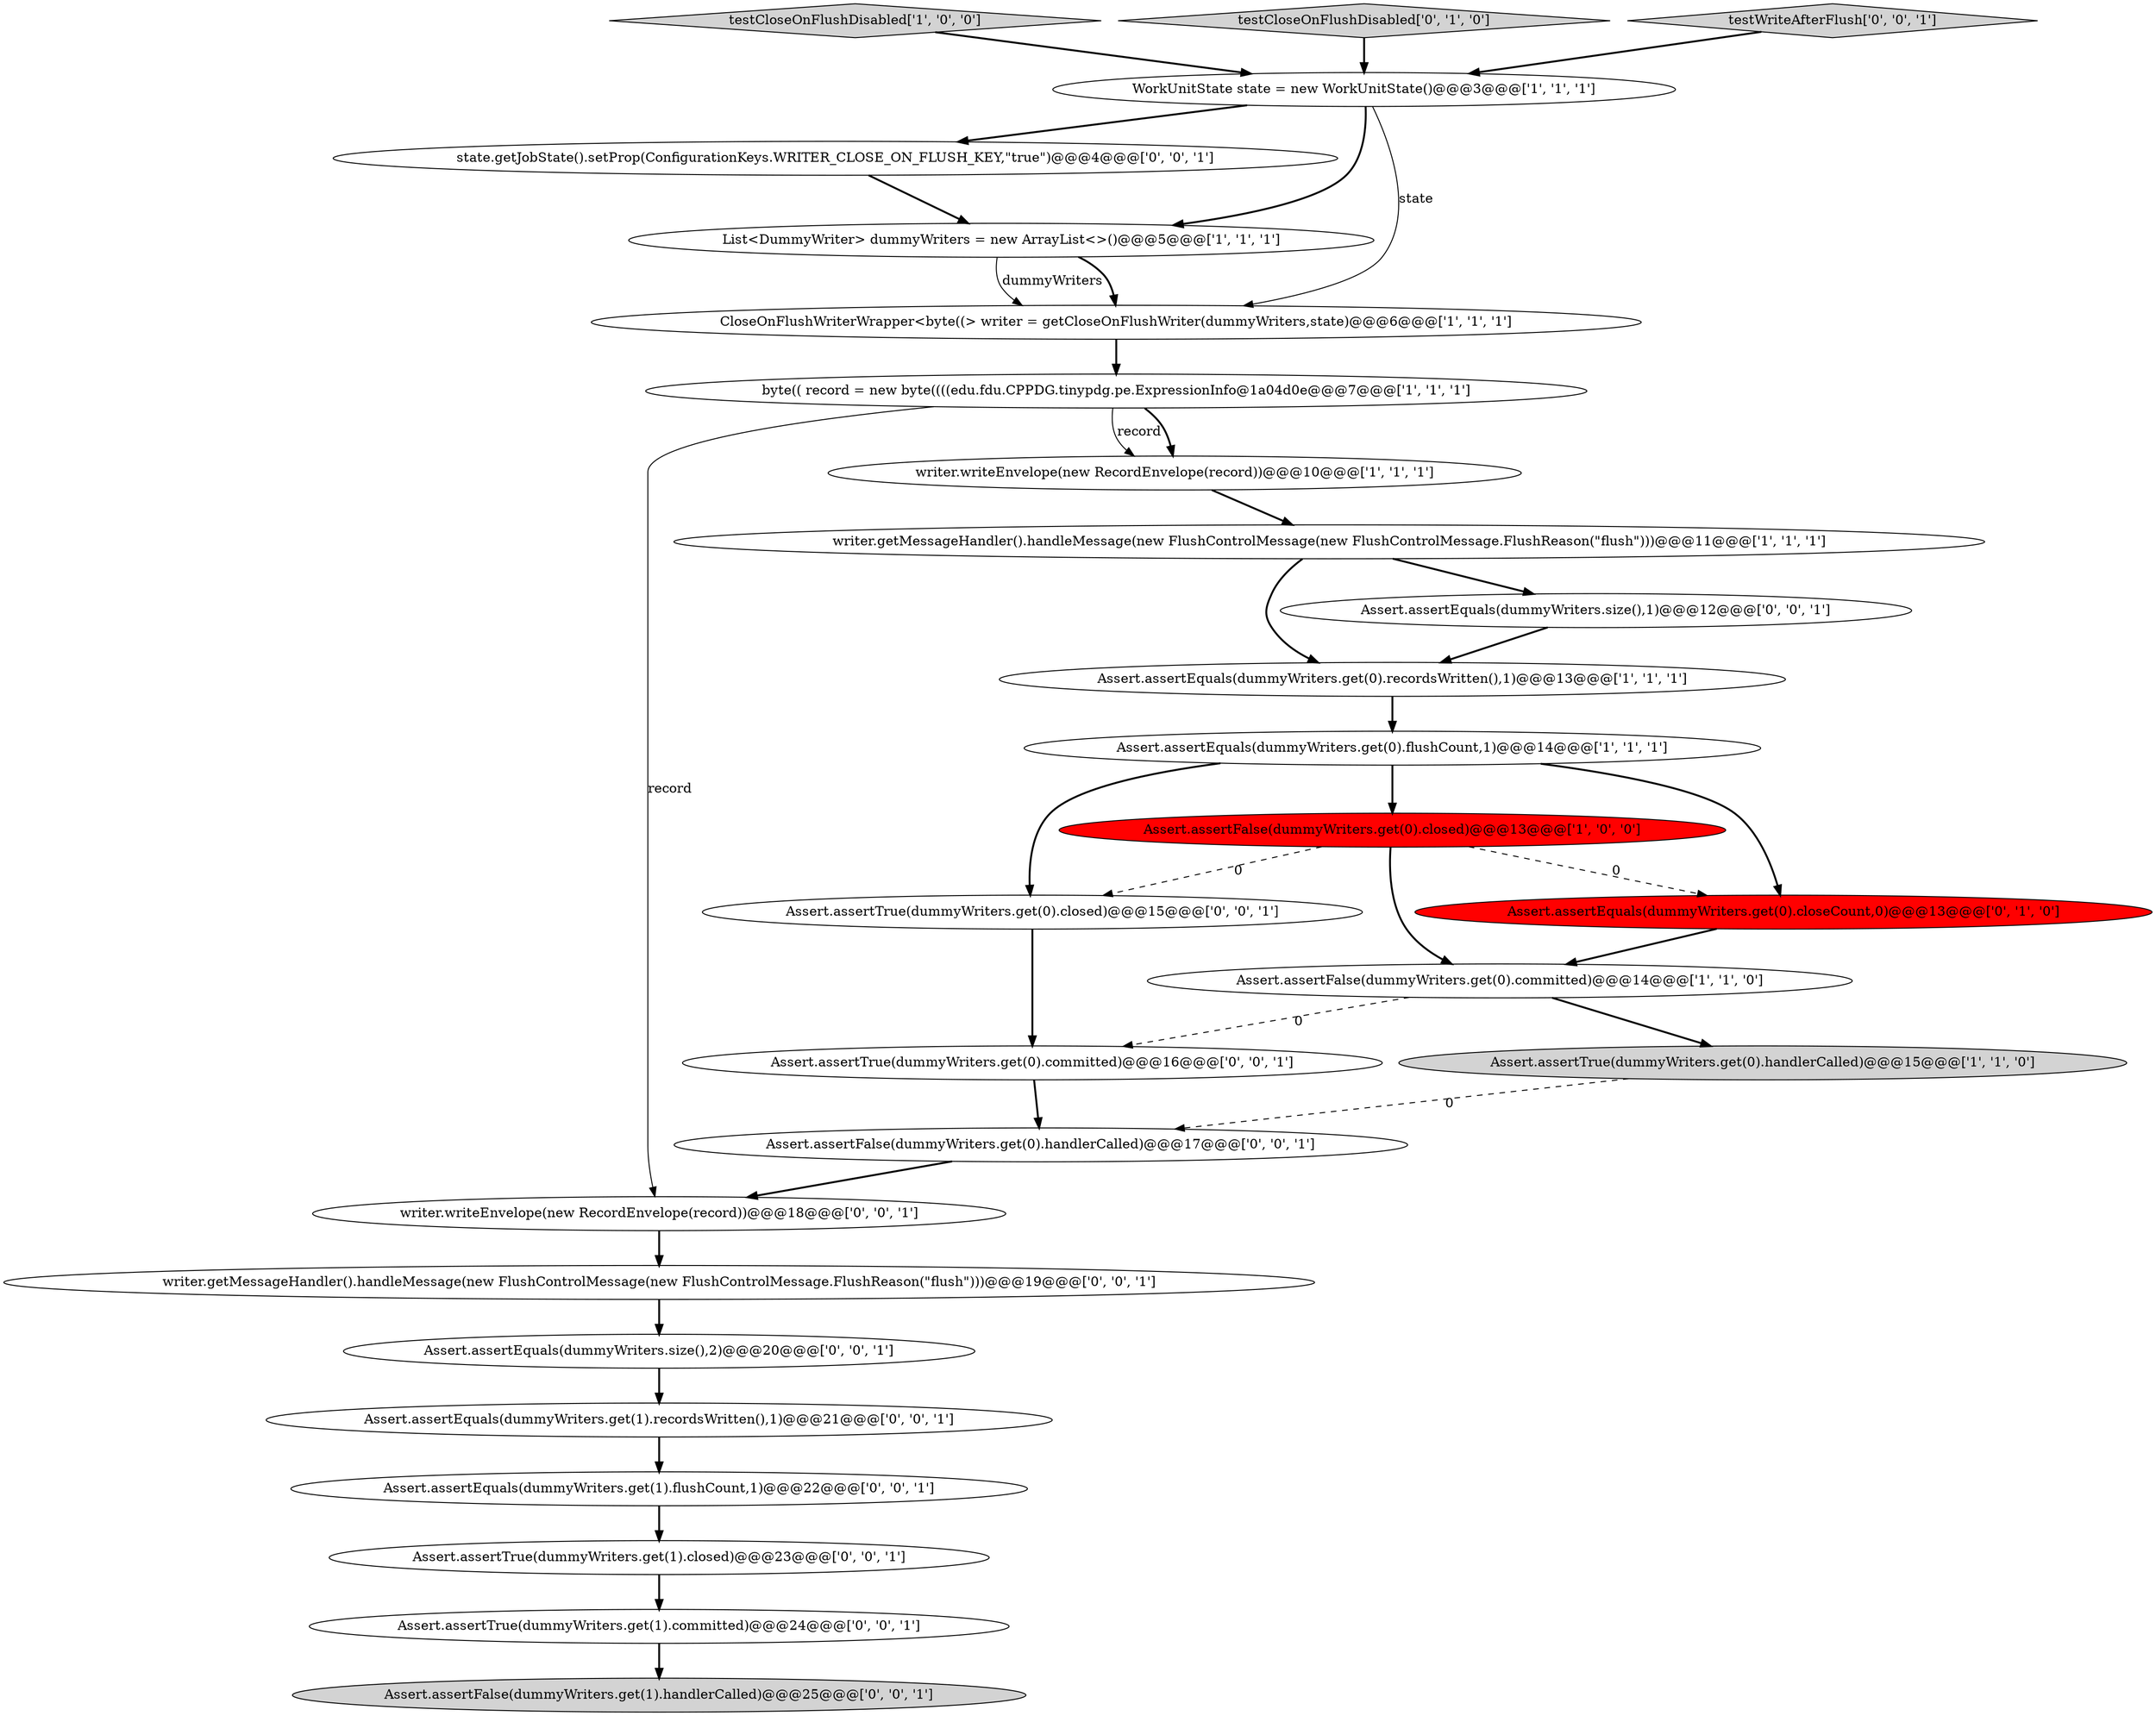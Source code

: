 digraph {
3 [style = filled, label = "byte(( record = new byte((((edu.fdu.CPPDG.tinypdg.pe.ExpressionInfo@1a04d0e@@@7@@@['1', '1', '1']", fillcolor = white, shape = ellipse image = "AAA0AAABBB1BBB"];
5 [style = filled, label = "testCloseOnFlushDisabled['1', '0', '0']", fillcolor = lightgray, shape = diamond image = "AAA0AAABBB1BBB"];
11 [style = filled, label = "CloseOnFlushWriterWrapper<byte((> writer = getCloseOnFlushWriter(dummyWriters,state)@@@6@@@['1', '1', '1']", fillcolor = white, shape = ellipse image = "AAA0AAABBB1BBB"];
25 [style = filled, label = "Assert.assertTrue(dummyWriters.get(1).committed)@@@24@@@['0', '0', '1']", fillcolor = white, shape = ellipse image = "AAA0AAABBB3BBB"];
10 [style = filled, label = "List<DummyWriter> dummyWriters = new ArrayList<>()@@@5@@@['1', '1', '1']", fillcolor = white, shape = ellipse image = "AAA0AAABBB1BBB"];
13 [style = filled, label = "testCloseOnFlushDisabled['0', '1', '0']", fillcolor = lightgray, shape = diamond image = "AAA0AAABBB2BBB"];
2 [style = filled, label = "writer.getMessageHandler().handleMessage(new FlushControlMessage(new FlushControlMessage.FlushReason(\"flush\")))@@@11@@@['1', '1', '1']", fillcolor = white, shape = ellipse image = "AAA0AAABBB1BBB"];
6 [style = filled, label = "Assert.assertEquals(dummyWriters.get(0).flushCount,1)@@@14@@@['1', '1', '1']", fillcolor = white, shape = ellipse image = "AAA0AAABBB1BBB"];
14 [style = filled, label = "testWriteAfterFlush['0', '0', '1']", fillcolor = lightgray, shape = diamond image = "AAA0AAABBB3BBB"];
20 [style = filled, label = "Assert.assertEquals(dummyWriters.size(),1)@@@12@@@['0', '0', '1']", fillcolor = white, shape = ellipse image = "AAA0AAABBB3BBB"];
7 [style = filled, label = "Assert.assertFalse(dummyWriters.get(0).closed)@@@13@@@['1', '0', '0']", fillcolor = red, shape = ellipse image = "AAA1AAABBB1BBB"];
27 [style = filled, label = "writer.getMessageHandler().handleMessage(new FlushControlMessage(new FlushControlMessage.FlushReason(\"flush\")))@@@19@@@['0', '0', '1']", fillcolor = white, shape = ellipse image = "AAA0AAABBB3BBB"];
24 [style = filled, label = "Assert.assertTrue(dummyWriters.get(1).closed)@@@23@@@['0', '0', '1']", fillcolor = white, shape = ellipse image = "AAA0AAABBB3BBB"];
1 [style = filled, label = "Assert.assertEquals(dummyWriters.get(0).recordsWritten(),1)@@@13@@@['1', '1', '1']", fillcolor = white, shape = ellipse image = "AAA0AAABBB1BBB"];
16 [style = filled, label = "Assert.assertEquals(dummyWriters.get(1).flushCount,1)@@@22@@@['0', '0', '1']", fillcolor = white, shape = ellipse image = "AAA0AAABBB3BBB"];
15 [style = filled, label = "Assert.assertTrue(dummyWriters.get(0).closed)@@@15@@@['0', '0', '1']", fillcolor = white, shape = ellipse image = "AAA0AAABBB3BBB"];
21 [style = filled, label = "state.getJobState().setProp(ConfigurationKeys.WRITER_CLOSE_ON_FLUSH_KEY,\"true\")@@@4@@@['0', '0', '1']", fillcolor = white, shape = ellipse image = "AAA0AAABBB3BBB"];
22 [style = filled, label = "Assert.assertFalse(dummyWriters.get(0).handlerCalled)@@@17@@@['0', '0', '1']", fillcolor = white, shape = ellipse image = "AAA0AAABBB3BBB"];
12 [style = filled, label = "Assert.assertEquals(dummyWriters.get(0).closeCount,0)@@@13@@@['0', '1', '0']", fillcolor = red, shape = ellipse image = "AAA1AAABBB2BBB"];
9 [style = filled, label = "Assert.assertFalse(dummyWriters.get(0).committed)@@@14@@@['1', '1', '0']", fillcolor = white, shape = ellipse image = "AAA0AAABBB1BBB"];
8 [style = filled, label = "WorkUnitState state = new WorkUnitState()@@@3@@@['1', '1', '1']", fillcolor = white, shape = ellipse image = "AAA0AAABBB1BBB"];
18 [style = filled, label = "Assert.assertEquals(dummyWriters.size(),2)@@@20@@@['0', '0', '1']", fillcolor = white, shape = ellipse image = "AAA0AAABBB3BBB"];
23 [style = filled, label = "Assert.assertTrue(dummyWriters.get(0).committed)@@@16@@@['0', '0', '1']", fillcolor = white, shape = ellipse image = "AAA0AAABBB3BBB"];
26 [style = filled, label = "Assert.assertFalse(dummyWriters.get(1).handlerCalled)@@@25@@@['0', '0', '1']", fillcolor = lightgray, shape = ellipse image = "AAA0AAABBB3BBB"];
0 [style = filled, label = "writer.writeEnvelope(new RecordEnvelope(record))@@@10@@@['1', '1', '1']", fillcolor = white, shape = ellipse image = "AAA0AAABBB1BBB"];
4 [style = filled, label = "Assert.assertTrue(dummyWriters.get(0).handlerCalled)@@@15@@@['1', '1', '0']", fillcolor = lightgray, shape = ellipse image = "AAA0AAABBB1BBB"];
19 [style = filled, label = "Assert.assertEquals(dummyWriters.get(1).recordsWritten(),1)@@@21@@@['0', '0', '1']", fillcolor = white, shape = ellipse image = "AAA0AAABBB3BBB"];
17 [style = filled, label = "writer.writeEnvelope(new RecordEnvelope(record))@@@18@@@['0', '0', '1']", fillcolor = white, shape = ellipse image = "AAA0AAABBB3BBB"];
8->10 [style = bold, label=""];
5->8 [style = bold, label=""];
21->10 [style = bold, label=""];
15->23 [style = bold, label=""];
2->20 [style = bold, label=""];
27->18 [style = bold, label=""];
2->1 [style = bold, label=""];
16->24 [style = bold, label=""];
9->4 [style = bold, label=""];
0->2 [style = bold, label=""];
18->19 [style = bold, label=""];
4->22 [style = dashed, label="0"];
20->1 [style = bold, label=""];
3->0 [style = solid, label="record"];
12->9 [style = bold, label=""];
9->23 [style = dashed, label="0"];
6->15 [style = bold, label=""];
3->0 [style = bold, label=""];
19->16 [style = bold, label=""];
10->11 [style = solid, label="dummyWriters"];
7->9 [style = bold, label=""];
8->11 [style = solid, label="state"];
1->6 [style = bold, label=""];
23->22 [style = bold, label=""];
11->3 [style = bold, label=""];
24->25 [style = bold, label=""];
25->26 [style = bold, label=""];
7->15 [style = dashed, label="0"];
7->12 [style = dashed, label="0"];
8->21 [style = bold, label=""];
22->17 [style = bold, label=""];
14->8 [style = bold, label=""];
17->27 [style = bold, label=""];
13->8 [style = bold, label=""];
6->7 [style = bold, label=""];
3->17 [style = solid, label="record"];
10->11 [style = bold, label=""];
6->12 [style = bold, label=""];
}
